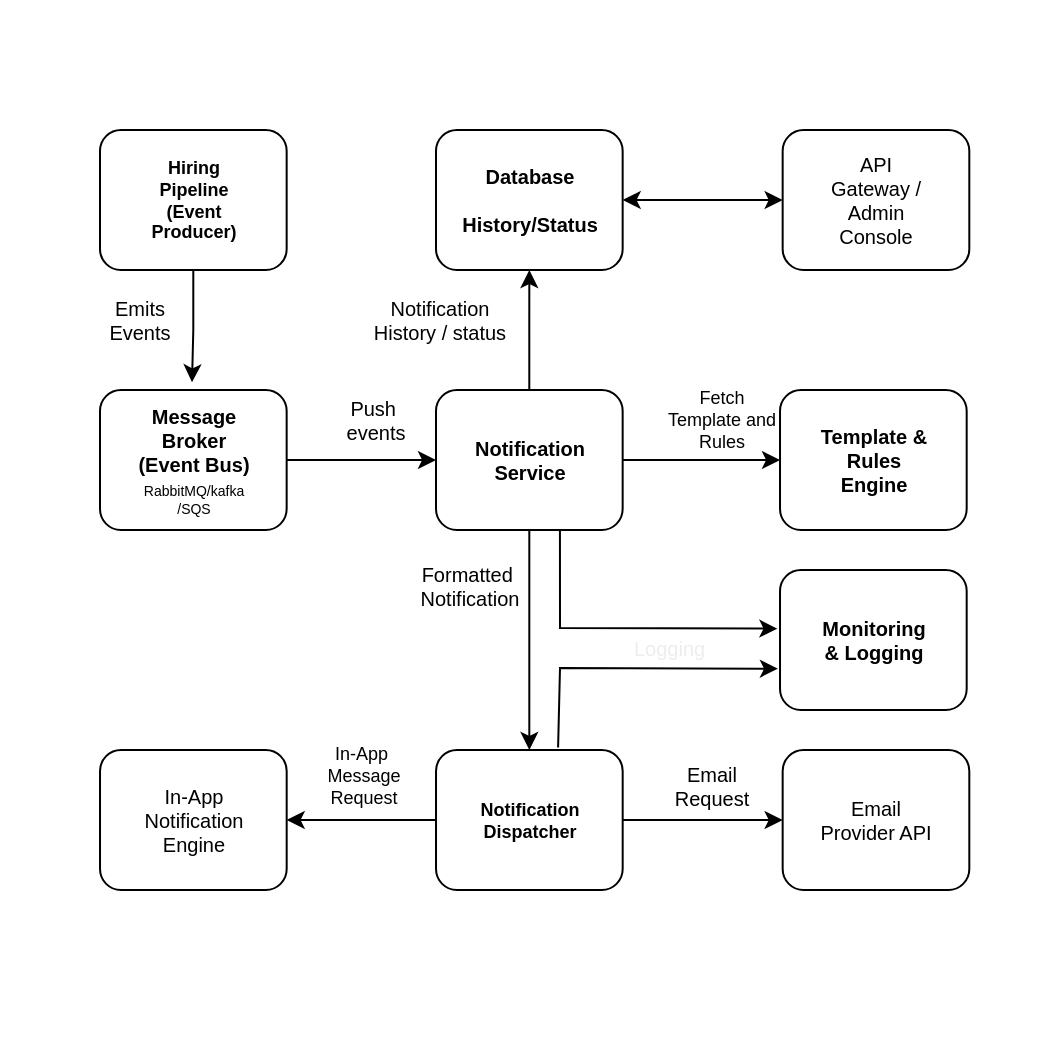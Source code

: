 <mxfile version="26.2.12">
  <diagram id="meo2JSJSYf9Cmn5yzKCo" name="Page-1">
    <mxGraphModel dx="985" dy="1363" grid="1" gridSize="10" guides="1" tooltips="1" connect="1" arrows="1" fold="1" page="1" pageScale="1" pageWidth="1169" pageHeight="827" math="0" shadow="0">
      <root>
        <mxCell id="0" />
        <mxCell id="1" parent="0" />
        <mxCell id="XwWznVrDs6U4G1AgS55--27" value="" style="whiteSpace=wrap;html=1;aspect=fixed;strokeColor=none;fillColor=default;" vertex="1" parent="1">
          <mxGeometry x="170" y="-85" width="530" height="530" as="geometry" />
        </mxCell>
        <mxCell id="XwWznVrDs6U4G1AgS55--1" style="edgeStyle=orthogonalEdgeStyle;rounded=0;orthogonalLoop=1;jettySize=auto;html=1;entryX=0.493;entryY=-0.055;entryDx=0;entryDy=0;entryPerimeter=0;" edge="1" parent="1" source="4rQw4Re-GhwmraJY_Wgp-1" target="4rQw4Re-GhwmraJY_Wgp-12">
          <mxGeometry relative="1" as="geometry" />
        </mxCell>
        <mxCell id="4rQw4Re-GhwmraJY_Wgp-1" value="" style="rounded=1;whiteSpace=wrap;html=1;" parent="1" vertex="1">
          <mxGeometry x="220" y="-20" width="93.33" height="70" as="geometry" />
        </mxCell>
        <mxCell id="4rQw4Re-GhwmraJY_Wgp-11" value="&lt;span id=&quot;docs-internal-guid-ad612d6e-7fff-085c-78a0-6e343db6a8c5&quot;&gt;&lt;span style=&quot;font-family: Arial, sans-serif; color: rgb(0, 0, 0); background-color: transparent; font-weight: 700; font-variant-numeric: normal; font-variant-east-asian: normal; font-variant-alternates: normal; font-variant-position: normal; font-variant-emoji: normal; vertical-align: baseline; white-space-collapse: preserve;&quot;&gt;&lt;font&gt;Hiring Pipeline&lt;/font&gt;&lt;/span&gt;&lt;/span&gt;&lt;div&gt;&lt;font&gt;&lt;span&gt;&lt;span style=&quot;font-family: Arial, sans-serif; color: rgb(0, 0, 0); background-color: transparent; font-weight: 700; font-variant-numeric: normal; font-variant-east-asian: normal; font-variant-alternates: normal; font-variant-position: normal; font-variant-emoji: normal; vertical-align: baseline; white-space-collapse: preserve;&quot;&gt;(&lt;/span&gt;&lt;/span&gt;&lt;span style=&quot;background-color: transparent; color: rgb(0, 0, 0); font-family: Arial, sans-serif; font-weight: 700; white-space-collapse: preserve;&quot;&gt;Event Producer&lt;/span&gt;&lt;span style=&quot;background-color: transparent; color: light-dark(rgb(0, 0, 0), rgb(237, 237, 237)); font-family: Arial, sans-serif; font-weight: 700; white-space-collapse: preserve;&quot;&gt;)&lt;/span&gt;&lt;/font&gt;&lt;/div&gt;" style="text;html=1;align=center;verticalAlign=middle;whiteSpace=wrap;rounded=0;fontSize=9;" parent="1" vertex="1">
          <mxGeometry x="236.66" width="60" height="30" as="geometry" />
        </mxCell>
        <mxCell id="XwWznVrDs6U4G1AgS55--4" style="edgeStyle=orthogonalEdgeStyle;rounded=0;orthogonalLoop=1;jettySize=auto;html=1;entryX=0;entryY=0.5;entryDx=0;entryDy=0;" edge="1" parent="1" source="4rQw4Re-GhwmraJY_Wgp-12" target="4rQw4Re-GhwmraJY_Wgp-15">
          <mxGeometry relative="1" as="geometry" />
        </mxCell>
        <mxCell id="4rQw4Re-GhwmraJY_Wgp-12" value="&lt;span style=&quot;color: rgba(0, 0, 0, 0); font-family: monospace; font-size: 0px; text-align: start; text-wrap-mode: nowrap;&quot;&gt;%3CmxGraphModel%3E%3Croot%3E%3CmxCell%20id%3D%220%22%2F%3E%3CmxCell%20id%3D%221%22%20parent%3D%220%22%2F%3E%3CmxCell%20id%3D%222%22%20value%3D%22%22%20style%3D%22rounded%3D1%3BwhiteSpace%3Dwrap%3Bhtml%3D1%3B%22%20vertex%3D%221%22%20parent%3D%221%22%3E%3CmxGeometry%20x%3D%2280%22%20y%3D%22110%22%20width%3D%2293.33%22%20height%3D%2270%22%20as%3D%22geometry%22%2F%3E%3C%2FmxCell%3E%3C%2Froot%3E%3C%2FmxGraphModel%3E&lt;/span&gt;" style="rounded=1;whiteSpace=wrap;html=1;" parent="1" vertex="1">
          <mxGeometry x="220.0" y="110" width="93.33" height="70" as="geometry" />
        </mxCell>
        <mxCell id="4rQw4Re-GhwmraJY_Wgp-13" value="&lt;span id=&quot;docs-internal-guid-1ff2a581-7fff-f001-2228-d8ea14eb2624&quot;&gt;&lt;span style=&quot;font-family: Arial, sans-serif; color: rgb(0, 0, 0); background-color: transparent; font-weight: 700; font-variant-numeric: normal; font-variant-east-asian: normal; font-variant-alternates: normal; font-variant-position: normal; font-variant-emoji: normal; vertical-align: baseline; white-space-collapse: preserve;&quot;&gt;Message Broker (Event Bus)&lt;/span&gt;&lt;/span&gt;" style="text;html=1;align=center;verticalAlign=middle;whiteSpace=wrap;rounded=0;fontSize=10;" parent="1" vertex="1">
          <mxGeometry x="236.67" y="120" width="60" height="30" as="geometry" />
        </mxCell>
        <mxCell id="XwWznVrDs6U4G1AgS55--6" style="edgeStyle=orthogonalEdgeStyle;rounded=0;orthogonalLoop=1;jettySize=auto;html=1;entryX=0;entryY=0.5;entryDx=0;entryDy=0;" edge="1" parent="1" source="4rQw4Re-GhwmraJY_Wgp-15" target="4rQw4Re-GhwmraJY_Wgp-18">
          <mxGeometry relative="1" as="geometry" />
        </mxCell>
        <mxCell id="XwWznVrDs6U4G1AgS55--10" style="edgeStyle=orthogonalEdgeStyle;rounded=0;orthogonalLoop=1;jettySize=auto;html=1;exitX=0.5;exitY=1;exitDx=0;exitDy=0;entryX=0.5;entryY=0;entryDx=0;entryDy=0;" edge="1" parent="1" source="4rQw4Re-GhwmraJY_Wgp-15" target="4rQw4Re-GhwmraJY_Wgp-20">
          <mxGeometry relative="1" as="geometry" />
        </mxCell>
        <mxCell id="XwWznVrDs6U4G1AgS55--24" style="edgeStyle=orthogonalEdgeStyle;rounded=0;orthogonalLoop=1;jettySize=auto;html=1;entryX=0.5;entryY=1;entryDx=0;entryDy=0;" edge="1" parent="1" source="4rQw4Re-GhwmraJY_Wgp-15" target="4rQw4Re-GhwmraJY_Wgp-22">
          <mxGeometry relative="1" as="geometry" />
        </mxCell>
        <mxCell id="4rQw4Re-GhwmraJY_Wgp-15" value="" style="rounded=1;whiteSpace=wrap;html=1;" parent="1" vertex="1">
          <mxGeometry x="388" y="110" width="93.33" height="70" as="geometry" />
        </mxCell>
        <mxCell id="4rQw4Re-GhwmraJY_Wgp-16" value="&lt;span id=&quot;docs-internal-guid-e67e444a-7fff-6dfa-3dd0-bdd263197cf3&quot;&gt;&lt;span style=&quot;font-family: Arial, sans-serif; color: rgb(0, 0, 0); background-color: transparent; font-weight: 700; font-variant-numeric: normal; font-variant-east-asian: normal; font-variant-alternates: normal; font-variant-position: normal; font-variant-emoji: normal; vertical-align: baseline; white-space-collapse: preserve;&quot;&gt;Notification Service&lt;/span&gt;&lt;/span&gt;" style="text;html=1;align=center;verticalAlign=middle;whiteSpace=wrap;rounded=0;fontSize=10;" parent="1" vertex="1">
          <mxGeometry x="404.66" y="130" width="60" height="30" as="geometry" />
        </mxCell>
        <mxCell id="4rQw4Re-GhwmraJY_Wgp-18" value="" style="rounded=1;whiteSpace=wrap;html=1;" parent="1" vertex="1">
          <mxGeometry x="560.01" y="110" width="93.33" height="70" as="geometry" />
        </mxCell>
        <mxCell id="4rQw4Re-GhwmraJY_Wgp-19" value="&lt;span id=&quot;docs-internal-guid-12f258bf-7fff-274f-b9d1-225995993ab8&quot;&gt;&lt;span style=&quot;font-family: Arial, sans-serif; color: rgb(0, 0, 0); background-color: transparent; font-weight: 700; font-variant-numeric: normal; font-variant-east-asian: normal; font-variant-alternates: normal; font-variant-position: normal; font-variant-emoji: normal; vertical-align: baseline; white-space-collapse: preserve;&quot;&gt;Template &amp;amp; Rules Engine&lt;/span&gt;&lt;/span&gt;" style="text;html=1;align=center;verticalAlign=middle;whiteSpace=wrap;rounded=0;fontSize=10;" parent="1" vertex="1">
          <mxGeometry x="576.67" y="130" width="60" height="30" as="geometry" />
        </mxCell>
        <mxCell id="XwWznVrDs6U4G1AgS55--14" style="edgeStyle=orthogonalEdgeStyle;rounded=0;orthogonalLoop=1;jettySize=auto;html=1;entryX=0;entryY=0.5;entryDx=0;entryDy=0;" edge="1" parent="1" source="4rQw4Re-GhwmraJY_Wgp-20" target="4rQw4Re-GhwmraJY_Wgp-28">
          <mxGeometry relative="1" as="geometry" />
        </mxCell>
        <mxCell id="XwWznVrDs6U4G1AgS55--18" style="edgeStyle=orthogonalEdgeStyle;rounded=0;orthogonalLoop=1;jettySize=auto;html=1;entryX=1;entryY=0.5;entryDx=0;entryDy=0;" edge="1" parent="1" source="4rQw4Re-GhwmraJY_Wgp-20" target="4rQw4Re-GhwmraJY_Wgp-24">
          <mxGeometry relative="1" as="geometry" />
        </mxCell>
        <mxCell id="4rQw4Re-GhwmraJY_Wgp-20" value="" style="rounded=1;whiteSpace=wrap;html=1;" parent="1" vertex="1">
          <mxGeometry x="388.01" y="290" width="93.33" height="70" as="geometry" />
        </mxCell>
        <mxCell id="4rQw4Re-GhwmraJY_Wgp-21" value="&lt;span id=&quot;docs-internal-guid-bfab4b27-7fff-975d-c256-32c251f5a568&quot;&gt;&lt;span style=&quot;font-family: Arial, sans-serif; color: rgb(0, 0, 0); background-color: transparent; font-weight: 700; font-variant-numeric: normal; font-variant-east-asian: normal; font-variant-alternates: normal; font-variant-position: normal; font-variant-emoji: normal; vertical-align: baseline; white-space-collapse: preserve;&quot;&gt;Notification Dispatcher&lt;/span&gt;&lt;/span&gt;" style="text;html=1;align=center;verticalAlign=middle;whiteSpace=wrap;rounded=0;fontSize=9;" parent="1" vertex="1">
          <mxGeometry x="404.67" y="310" width="60" height="30" as="geometry" />
        </mxCell>
        <mxCell id="XwWznVrDs6U4G1AgS55--26" style="edgeStyle=orthogonalEdgeStyle;rounded=0;orthogonalLoop=1;jettySize=auto;html=1;entryX=0;entryY=0.5;entryDx=0;entryDy=0;startArrow=classic;startFill=1;" edge="1" parent="1" source="4rQw4Re-GhwmraJY_Wgp-22" target="4rQw4Re-GhwmraJY_Wgp-26">
          <mxGeometry relative="1" as="geometry" />
        </mxCell>
        <mxCell id="4rQw4Re-GhwmraJY_Wgp-22" value="" style="rounded=1;whiteSpace=wrap;html=1;" parent="1" vertex="1">
          <mxGeometry x="388" y="-20" width="93.33" height="70" as="geometry" />
        </mxCell>
        <mxCell id="4rQw4Re-GhwmraJY_Wgp-23" value="&lt;span id=&quot;docs-internal-guid-7c4b9387-7fff-4b0f-97bd-b4638f1a47c0&quot;&gt;&lt;span style=&quot;font-family: Arial, sans-serif; background-color: transparent; font-weight: 700; font-variant-numeric: normal; font-variant-east-asian: normal; font-variant-alternates: normal; font-variant-position: normal; font-variant-emoji: normal; vertical-align: baseline; white-space-collapse: preserve;&quot;&gt;Database&lt;/span&gt;&lt;/span&gt;&lt;div&gt;&lt;font face=&quot;Arial, sans-serif&quot;&gt;&lt;span style=&quot;white-space-collapse: preserve;&quot;&gt;&lt;b&gt;&lt;br&gt;&lt;/b&gt;&lt;/span&gt;&lt;/font&gt;&lt;div&gt;&lt;font face=&quot;Arial, sans-serif&quot;&gt;&lt;span style=&quot;white-space-collapse: preserve;&quot;&gt;&lt;b&gt;History/Status&lt;/b&gt;&lt;/span&gt;&lt;/font&gt;&lt;/div&gt;&lt;/div&gt;" style="text;html=1;align=center;verticalAlign=middle;whiteSpace=wrap;rounded=0;fontSize=10;fontColor=default;" parent="1" vertex="1">
          <mxGeometry x="404.66" width="60" height="30" as="geometry" />
        </mxCell>
        <mxCell id="4rQw4Re-GhwmraJY_Wgp-24" value="" style="rounded=1;whiteSpace=wrap;html=1;" parent="1" vertex="1">
          <mxGeometry x="220.01" y="290" width="93.33" height="70" as="geometry" />
        </mxCell>
        <mxCell id="4rQw4Re-GhwmraJY_Wgp-25" value="&lt;span id=&quot;docs-internal-guid-e9900278-7fff-a26c-2891-a301e3adbf26&quot;&gt;&lt;span style=&quot;font-family: Arial, sans-serif; color: rgb(0, 0, 0); background-color: transparent; font-variant-numeric: normal; font-variant-east-asian: normal; font-variant-alternates: normal; font-variant-position: normal; font-variant-emoji: normal; vertical-align: baseline; white-space-collapse: preserve;&quot;&gt;In-App Notification Engine&lt;/span&gt;&lt;/span&gt;" style="text;html=1;align=center;verticalAlign=middle;whiteSpace=wrap;rounded=0;fontSize=10;" parent="1" vertex="1">
          <mxGeometry x="236.67" y="310" width="60" height="30" as="geometry" />
        </mxCell>
        <mxCell id="4rQw4Re-GhwmraJY_Wgp-26" value="" style="rounded=1;whiteSpace=wrap;html=1;" parent="1" vertex="1">
          <mxGeometry x="561.33" y="-20" width="93.33" height="70" as="geometry" />
        </mxCell>
        <mxCell id="4rQw4Re-GhwmraJY_Wgp-27" value="&lt;span id=&quot;docs-internal-guid-8702397f-7fff-e649-0d72-39346de1f440&quot;&gt;&lt;span style=&quot;font-family: Arial, sans-serif; color: rgb(0, 0, 0); background-color: transparent; font-variant-numeric: normal; font-variant-east-asian: normal; font-variant-alternates: normal; font-variant-position: normal; font-variant-emoji: normal; vertical-align: baseline; white-space-collapse: preserve;&quot;&gt;API Gateway / Admin Console&lt;/span&gt;&lt;/span&gt;" style="text;html=1;align=center;verticalAlign=middle;whiteSpace=wrap;rounded=0;fontSize=10;" parent="1" vertex="1">
          <mxGeometry x="577.99" width="60" height="30" as="geometry" />
        </mxCell>
        <mxCell id="4rQw4Re-GhwmraJY_Wgp-28" value="" style="rounded=1;whiteSpace=wrap;html=1;" parent="1" vertex="1">
          <mxGeometry x="561.33" y="290" width="93.33" height="70" as="geometry" />
        </mxCell>
        <mxCell id="4rQw4Re-GhwmraJY_Wgp-29" value="&lt;span id=&quot;docs-internal-guid-7a2a0dfa-7fff-eb86-94e7-f7be8abcc784&quot;&gt;&lt;span style=&quot;font-family: Arial, sans-serif; color: rgb(0, 0, 0); background-color: transparent; font-variant-numeric: normal; font-variant-east-asian: normal; font-variant-alternates: normal; font-variant-position: normal; font-variant-emoji: normal; vertical-align: baseline; white-space-collapse: preserve;&quot;&gt;Email Provider API&lt;/span&gt;&lt;/span&gt;" style="text;html=1;align=center;verticalAlign=middle;whiteSpace=wrap;rounded=0;fontSize=10;" parent="1" vertex="1">
          <mxGeometry x="577.99" y="310" width="60" height="30" as="geometry" />
        </mxCell>
        <mxCell id="4rQw4Re-GhwmraJY_Wgp-30" value="" style="rounded=1;whiteSpace=wrap;html=1;" parent="1" vertex="1">
          <mxGeometry x="560.01" y="200" width="93.33" height="70" as="geometry" />
        </mxCell>
        <mxCell id="4rQw4Re-GhwmraJY_Wgp-31" value="&lt;span id=&quot;docs-internal-guid-17956c8e-7fff-35e1-3fd9-6cd5ff22ec21&quot;&gt;&lt;span style=&quot;font-family: Arial, sans-serif; color: rgb(0, 0, 0); background-color: transparent; font-weight: 700; font-variant-numeric: normal; font-variant-east-asian: normal; font-variant-alternates: normal; font-variant-position: normal; font-variant-emoji: normal; vertical-align: baseline; white-space-collapse: preserve;&quot;&gt;Monitoring &amp;amp; Logging&lt;/span&gt;&lt;/span&gt;" style="text;html=1;align=center;verticalAlign=middle;whiteSpace=wrap;rounded=0;fontSize=10;" parent="1" vertex="1">
          <mxGeometry x="576.67" y="220" width="60" height="30" as="geometry" />
        </mxCell>
        <mxCell id="XwWznVrDs6U4G1AgS55--2" value="Emits&lt;div&gt;Events&lt;/div&gt;" style="text;html=1;align=center;verticalAlign=middle;whiteSpace=wrap;rounded=0;fontSize=10;" vertex="1" parent="1">
          <mxGeometry x="210" y="50" width="60" height="50" as="geometry" />
        </mxCell>
        <mxCell id="XwWznVrDs6U4G1AgS55--3" value="RabbitMQ/kafka&lt;div&gt;/SQS&lt;/div&gt;" style="text;html=1;align=center;verticalAlign=middle;whiteSpace=wrap;rounded=0;fontSize=7;" vertex="1" parent="1">
          <mxGeometry x="236.67" y="150" width="60" height="30" as="geometry" />
        </mxCell>
        <mxCell id="XwWznVrDs6U4G1AgS55--5" value="Push&amp;nbsp;&lt;div&gt;events&lt;/div&gt;" style="text;html=1;align=center;verticalAlign=middle;whiteSpace=wrap;rounded=0;fontSize=10;" vertex="1" parent="1">
          <mxGeometry x="328" y="110" width="60" height="30" as="geometry" />
        </mxCell>
        <mxCell id="XwWznVrDs6U4G1AgS55--7" value="Fetch Template and Rules" style="text;html=1;align=center;verticalAlign=middle;whiteSpace=wrap;rounded=0;fontSize=9;" vertex="1" parent="1">
          <mxGeometry x="501.33" y="110" width="60" height="30" as="geometry" />
        </mxCell>
        <mxCell id="XwWznVrDs6U4G1AgS55--11" value="&lt;font face=&quot;Arial, sans-serif&quot;&gt;&lt;span style=&quot;white-space-collapse: preserve; background-color: light-dark(#ffffff, var(--ge-dark-color, #121212));&quot;&gt;Email&lt;/span&gt;&lt;/font&gt;&lt;div&gt;&lt;font face=&quot;Arial, sans-serif&quot;&gt;&lt;span style=&quot;white-space-collapse: preserve; background-color: light-dark(#ffffff, var(--ge-dark-color, #121212));&quot;&gt;Request&lt;/span&gt;&lt;/font&gt;&lt;/div&gt;" style="text;whiteSpace=wrap;html=1;fontSize=10;align=center;" vertex="1" parent="1">
          <mxGeometry x="491.33" y="290" width="70" height="30" as="geometry" />
        </mxCell>
        <mxCell id="XwWznVrDs6U4G1AgS55--15" value="&lt;b id=&quot;docs-internal-guid-add457cc-7fff-d40b-4a2c-65ec31ffbd62&quot; style=&quot;font-weight:normal;&quot;&gt;&lt;span style=&quot;font-family: Arial, sans-serif; color: rgb(0, 0, 0); background-color: transparent; font-weight: 400; font-style: normal; font-variant: normal; text-decoration: none; vertical-align: baseline; white-space: pre-wrap;&quot;&gt;Formatted &lt;/span&gt;&lt;/b&gt;&lt;div&gt;&lt;b style=&quot;font-weight:normal;&quot;&gt;&lt;span style=&quot;font-family: Arial, sans-serif; color: rgb(0, 0, 0); background-color: transparent; font-weight: 400; font-style: normal; font-variant: normal; text-decoration: none; vertical-align: baseline; white-space: pre-wrap;&quot;&gt;Notification&lt;/span&gt;&lt;/b&gt;&lt;/div&gt;" style="text;whiteSpace=wrap;html=1;fontSize=10;align=center;" vertex="1" parent="1">
          <mxGeometry x="370" y="190" width="70" height="30" as="geometry" />
        </mxCell>
        <mxCell id="XwWznVrDs6U4G1AgS55--19" value="&lt;b style=&quot;font-weight:normal;&quot; id=&quot;docs-internal-guid-2831ca56-7fff-dc52-99e3-71c1de315256&quot;&gt;&lt;span style=&quot;font-family: Arial, sans-serif; color: rgb(0, 0, 0); background-color: transparent; font-weight: 400; font-style: normal; font-variant: normal; text-decoration: none; vertical-align: baseline; white-space: pre-wrap;&quot;&gt;In-App &lt;/span&gt;&lt;/b&gt;&lt;div&gt;&lt;b style=&quot;font-weight:normal;&quot;&gt;&lt;span style=&quot;font-family: Arial, sans-serif; color: rgb(0, 0, 0); background-color: transparent; font-weight: 400; font-style: normal; font-variant: normal; text-decoration: none; vertical-align: baseline; white-space: pre-wrap;&quot;&gt;Message&lt;/span&gt;&lt;/b&gt;&lt;/div&gt;&lt;div&gt;&lt;b style=&quot;font-weight:normal;&quot;&gt;&lt;span style=&quot;font-family: Arial, sans-serif; color: rgb(0, 0, 0); background-color: transparent; font-weight: 400; font-style: normal; font-variant: normal; text-decoration: none; vertical-align: baseline; white-space: pre-wrap;&quot;&gt;Request&lt;/span&gt;&lt;/b&gt;&lt;/div&gt;" style="text;whiteSpace=wrap;html=1;align=center;fontSize=9;" vertex="1" parent="1">
          <mxGeometry x="316.34" y="280" width="71.67" height="40" as="geometry" />
        </mxCell>
        <mxCell id="XwWznVrDs6U4G1AgS55--20" value="" style="endArrow=classic;html=1;rounded=0;exitX=0.664;exitY=1.003;exitDx=0;exitDy=0;exitPerimeter=0;entryX=-0.014;entryY=0.419;entryDx=0;entryDy=0;entryPerimeter=0;" edge="1" parent="1" source="4rQw4Re-GhwmraJY_Wgp-15" target="4rQw4Re-GhwmraJY_Wgp-30">
          <mxGeometry width="50" height="50" relative="1" as="geometry">
            <mxPoint x="523.942" y="220.0" as="sourcePoint" />
            <mxPoint x="491.33" y="206.15" as="targetPoint" />
            <Array as="points">
              <mxPoint x="450" y="229" />
            </Array>
          </mxGeometry>
        </mxCell>
        <mxCell id="XwWznVrDs6U4G1AgS55--22" value="&lt;span style=&quot;font-family: Arial, sans-serif; font-size: 10px; font-style: normal; font-variant-ligatures: normal; font-variant-caps: normal; letter-spacing: normal; orphans: 2; text-align: center; text-indent: 0px; text-transform: none; widows: 2; word-spacing: 0px; -webkit-text-stroke-width: 0px; white-space: pre-wrap; text-decoration-thickness: initial; text-decoration-style: initial; text-decoration-color: initial; float: none; background-color: light-dark(#ffffff, var(--ge-dark-color, #121212)); display: inline !important;&quot;&gt;&lt;font style=&quot;color: light-dark(rgb(237, 237, 237), rgb(246, 246, 246));&quot;&gt;Logging&lt;/font&gt;&lt;/span&gt;" style="text;whiteSpace=wrap;html=1;fontStyle=0" vertex="1" parent="1">
          <mxGeometry x="484.67" y="225" width="35" height="20" as="geometry" />
        </mxCell>
        <mxCell id="XwWznVrDs6U4G1AgS55--23" value="" style="endArrow=classic;html=1;rounded=0;exitX=0.654;exitY=-0.018;exitDx=0;exitDy=0;exitPerimeter=0;entryX=-0.011;entryY=0.705;entryDx=0;entryDy=0;entryPerimeter=0;" edge="1" parent="1" source="4rQw4Re-GhwmraJY_Wgp-20" target="4rQw4Re-GhwmraJY_Wgp-30">
          <mxGeometry width="50" height="50" relative="1" as="geometry">
            <mxPoint x="470" y="190" as="sourcePoint" />
            <mxPoint x="569" y="239" as="targetPoint" />
            <Array as="points">
              <mxPoint x="450" y="249" />
            </Array>
          </mxGeometry>
        </mxCell>
        <mxCell id="XwWznVrDs6U4G1AgS55--25" value="Notification History / status" style="text;html=1;align=center;verticalAlign=middle;whiteSpace=wrap;rounded=0;fontSize=10;" vertex="1" parent="1">
          <mxGeometry x="350" y="60" width="80" height="30" as="geometry" />
        </mxCell>
      </root>
    </mxGraphModel>
  </diagram>
</mxfile>
